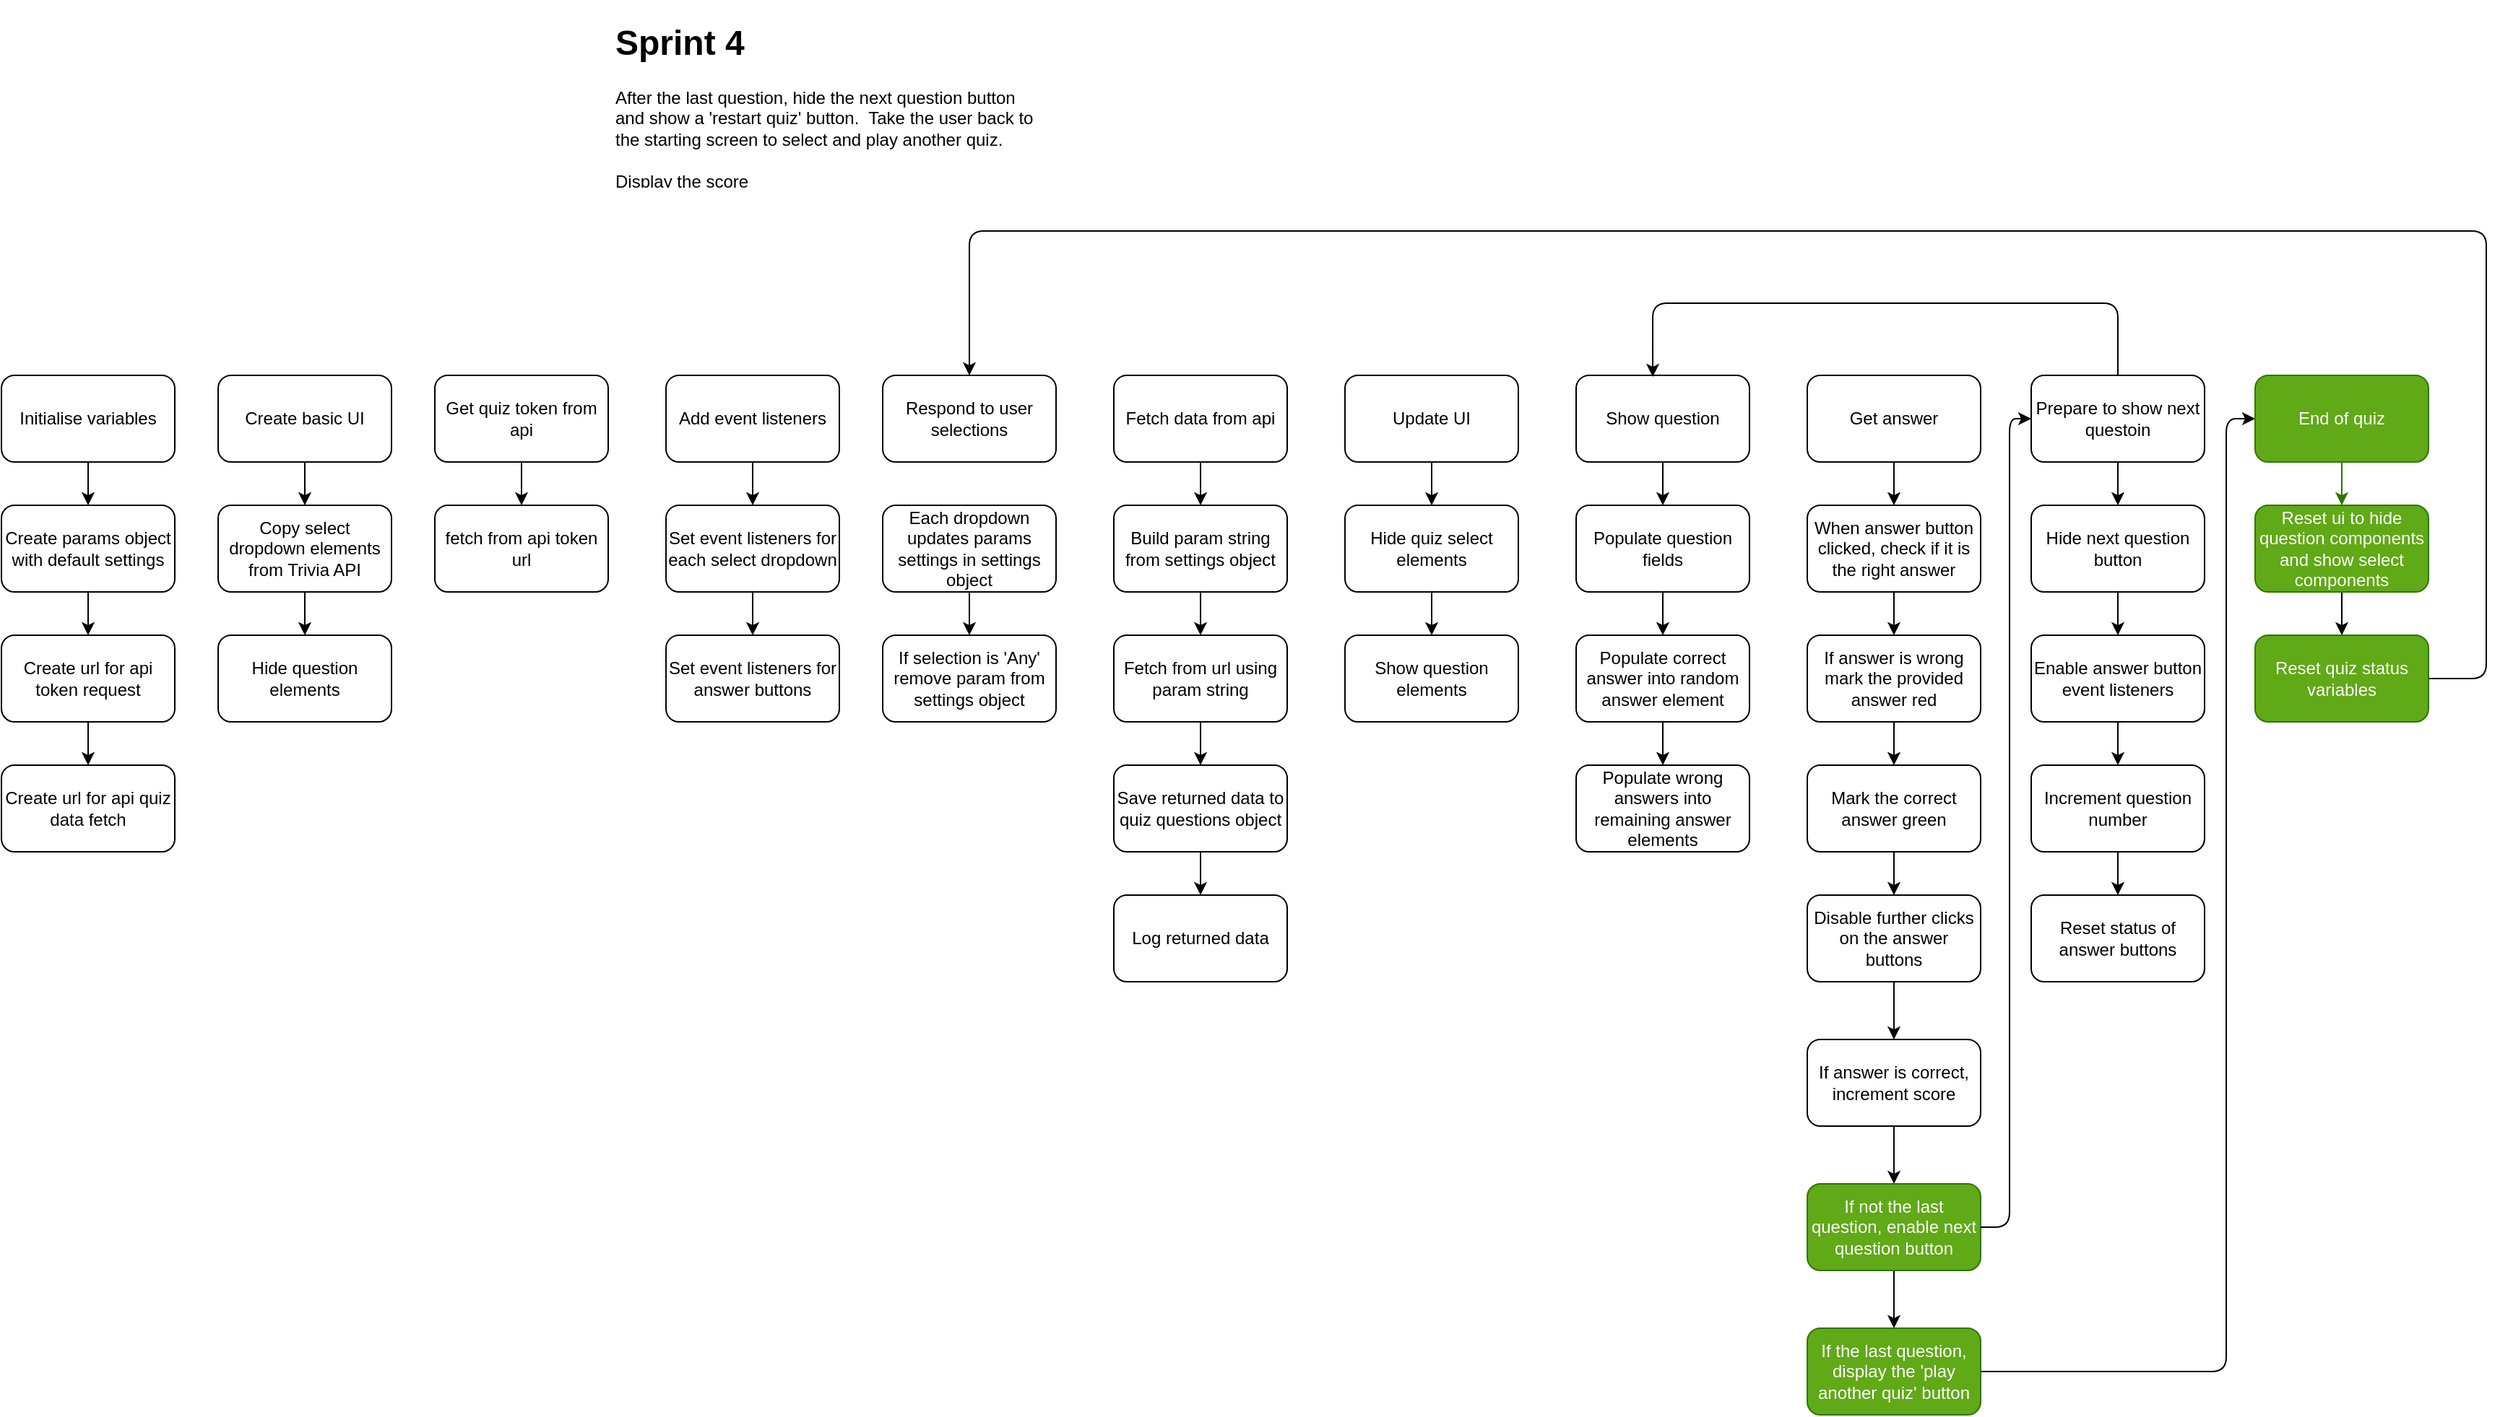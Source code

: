 <mxfile>
    <diagram id="zKdWE8C0U9IFMimuBULy" name="Page-1">
        <mxGraphModel dx="1859" dy="1577" grid="1" gridSize="10" guides="1" tooltips="1" connect="1" arrows="1" fold="1" page="1" pageScale="1" pageWidth="850" pageHeight="1100" math="0" shadow="0">
            <root>
                <mxCell id="0"/>
                <mxCell id="1" parent="0"/>
                <mxCell id="2" value="&lt;h1&gt;Sprint 4&lt;/h1&gt;&lt;p&gt;After the last question, hide the next question button and show a 'restart quiz' button.&amp;nbsp; Take the user back to the starting screen to select and play another quiz.&lt;br&gt;&lt;br&gt;Display the score&lt;/p&gt;" style="text;html=1;strokeColor=none;fillColor=none;spacing=5;spacingTop=-20;whiteSpace=wrap;overflow=hidden;rounded=0;" parent="1" vertex="1">
                    <mxGeometry x="290" y="-40" width="300" height="120" as="geometry"/>
                </mxCell>
                <mxCell id="16" value="" style="edgeStyle=none;html=1;" parent="1" source="3" target="6" edge="1">
                    <mxGeometry relative="1" as="geometry"/>
                </mxCell>
                <mxCell id="3" value="Initialise variables" style="rounded=1;whiteSpace=wrap;html=1;" parent="1" vertex="1">
                    <mxGeometry x="-130" y="210" width="120" height="60" as="geometry"/>
                </mxCell>
                <mxCell id="17" value="" style="edgeStyle=none;html=1;" parent="1" source="4" target="5" edge="1">
                    <mxGeometry relative="1" as="geometry"/>
                </mxCell>
                <mxCell id="4" value="Create basic UI" style="rounded=1;whiteSpace=wrap;html=1;" parent="1" vertex="1">
                    <mxGeometry x="20" y="210" width="120" height="60" as="geometry"/>
                </mxCell>
                <mxCell id="47" value="" style="edgeStyle=none;html=1;" parent="1" source="5" target="34" edge="1">
                    <mxGeometry relative="1" as="geometry"/>
                </mxCell>
                <mxCell id="5" value="Copy select dropdown elements from Trivia API" style="rounded=1;whiteSpace=wrap;html=1;" parent="1" vertex="1">
                    <mxGeometry x="20" y="300" width="120" height="60" as="geometry"/>
                </mxCell>
                <mxCell id="28" value="" style="edgeStyle=none;html=1;" parent="1" source="6" target="27" edge="1">
                    <mxGeometry relative="1" as="geometry"/>
                </mxCell>
                <mxCell id="6" value="Create params object with default settings" style="rounded=1;whiteSpace=wrap;html=1;" parent="1" vertex="1">
                    <mxGeometry x="-130" y="300" width="120" height="60" as="geometry"/>
                </mxCell>
                <mxCell id="7" value="Respond to user selections" style="rounded=1;whiteSpace=wrap;html=1;" parent="1" vertex="1">
                    <mxGeometry x="480" y="210" width="120" height="60" as="geometry"/>
                </mxCell>
                <mxCell id="20" value="" style="edgeStyle=none;html=1;" parent="1" source="8" target="9" edge="1">
                    <mxGeometry relative="1" as="geometry"/>
                </mxCell>
                <mxCell id="8" value="Each dropdown updates params settings in settings object" style="rounded=1;whiteSpace=wrap;html=1;" parent="1" vertex="1">
                    <mxGeometry x="480" y="300" width="120" height="60" as="geometry"/>
                </mxCell>
                <mxCell id="9" value="If selection is 'Any' remove param from settings object" style="rounded=1;whiteSpace=wrap;html=1;" parent="1" vertex="1">
                    <mxGeometry x="480" y="390" width="120" height="60" as="geometry"/>
                </mxCell>
                <mxCell id="48" value="" style="edgeStyle=none;html=1;" parent="1" source="10" target="42" edge="1">
                    <mxGeometry relative="1" as="geometry"/>
                </mxCell>
                <mxCell id="10" value="Set event listeners for each select dropdown" style="rounded=1;whiteSpace=wrap;html=1;" parent="1" vertex="1">
                    <mxGeometry x="330" y="300" width="120" height="60" as="geometry"/>
                </mxCell>
                <mxCell id="21" value="" style="edgeStyle=none;html=1;" parent="1" source="11" target="12" edge="1">
                    <mxGeometry relative="1" as="geometry"/>
                </mxCell>
                <mxCell id="11" value="Fetch data from api" style="rounded=1;whiteSpace=wrap;html=1;" parent="1" vertex="1">
                    <mxGeometry x="640" y="210" width="120" height="60" as="geometry"/>
                </mxCell>
                <mxCell id="22" value="" style="edgeStyle=none;html=1;" parent="1" source="12" target="13" edge="1">
                    <mxGeometry relative="1" as="geometry"/>
                </mxCell>
                <mxCell id="12" value="Build param string from settings object" style="rounded=1;whiteSpace=wrap;html=1;" parent="1" vertex="1">
                    <mxGeometry x="640" y="300" width="120" height="60" as="geometry"/>
                </mxCell>
                <mxCell id="23" value="" style="edgeStyle=none;html=1;" parent="1" source="13" target="15" edge="1">
                    <mxGeometry relative="1" as="geometry"/>
                </mxCell>
                <mxCell id="13" value="Fetch from url using param string" style="rounded=1;whiteSpace=wrap;html=1;" parent="1" vertex="1">
                    <mxGeometry x="640" y="390" width="120" height="60" as="geometry"/>
                </mxCell>
                <mxCell id="14" value="Log returned data" style="rounded=1;whiteSpace=wrap;html=1;" parent="1" vertex="1">
                    <mxGeometry x="640" y="570" width="120" height="60" as="geometry"/>
                </mxCell>
                <mxCell id="24" value="" style="edgeStyle=none;html=1;" parent="1" source="15" target="14" edge="1">
                    <mxGeometry relative="1" as="geometry"/>
                </mxCell>
                <mxCell id="15" value="Save returned data to quiz questions object" style="rounded=1;whiteSpace=wrap;html=1;" parent="1" vertex="1">
                    <mxGeometry x="640" y="480" width="120" height="60" as="geometry"/>
                </mxCell>
                <mxCell id="29" value="" style="edgeStyle=none;html=1;" parent="1" source="25" target="26" edge="1">
                    <mxGeometry relative="1" as="geometry"/>
                </mxCell>
                <mxCell id="25" value="Get quiz token from api" style="rounded=1;whiteSpace=wrap;html=1;" parent="1" vertex="1">
                    <mxGeometry x="170" y="210" width="120" height="60" as="geometry"/>
                </mxCell>
                <mxCell id="26" value="fetch from api token url" style="rounded=1;whiteSpace=wrap;html=1;" parent="1" vertex="1">
                    <mxGeometry x="170" y="300" width="120" height="60" as="geometry"/>
                </mxCell>
                <mxCell id="32" value="" style="edgeStyle=none;html=1;" parent="1" source="27" target="31" edge="1">
                    <mxGeometry relative="1" as="geometry"/>
                </mxCell>
                <mxCell id="27" value="Create url for api token request" style="rounded=1;whiteSpace=wrap;html=1;" parent="1" vertex="1">
                    <mxGeometry x="-130" y="390" width="120" height="60" as="geometry"/>
                </mxCell>
                <mxCell id="31" value="Create url for api quiz data fetch" style="rounded=1;whiteSpace=wrap;html=1;" parent="1" vertex="1">
                    <mxGeometry x="-130" y="480" width="120" height="60" as="geometry"/>
                </mxCell>
                <mxCell id="50" value="" style="edgeStyle=none;html=1;" parent="1" source="33" target="35" edge="1">
                    <mxGeometry relative="1" as="geometry"/>
                </mxCell>
                <mxCell id="33" value="Update UI" style="rounded=1;whiteSpace=wrap;html=1;" parent="1" vertex="1">
                    <mxGeometry x="800" y="210" width="120" height="60" as="geometry"/>
                </mxCell>
                <mxCell id="34" value="Hide question elements" style="rounded=1;whiteSpace=wrap;html=1;" parent="1" vertex="1">
                    <mxGeometry x="20" y="390" width="120" height="60" as="geometry"/>
                </mxCell>
                <mxCell id="51" value="" style="edgeStyle=none;html=1;" parent="1" source="35" target="36" edge="1">
                    <mxGeometry relative="1" as="geometry"/>
                </mxCell>
                <mxCell id="35" value="Hide quiz select elements" style="rounded=1;whiteSpace=wrap;html=1;" parent="1" vertex="1">
                    <mxGeometry x="800" y="300" width="120" height="60" as="geometry"/>
                </mxCell>
                <mxCell id="36" value="Show question elements" style="rounded=1;whiteSpace=wrap;html=1;" parent="1" vertex="1">
                    <mxGeometry x="800" y="390" width="120" height="60" as="geometry"/>
                </mxCell>
                <mxCell id="52" value="" style="edgeStyle=none;html=1;" parent="1" source="37" target="38" edge="1">
                    <mxGeometry relative="1" as="geometry"/>
                </mxCell>
                <mxCell id="37" value="Show question" style="rounded=1;whiteSpace=wrap;html=1;" parent="1" vertex="1">
                    <mxGeometry x="960" y="210" width="120" height="60" as="geometry"/>
                </mxCell>
                <mxCell id="53" value="" style="edgeStyle=none;html=1;" parent="1" source="38" target="39" edge="1">
                    <mxGeometry relative="1" as="geometry"/>
                </mxCell>
                <mxCell id="38" value="Populate question fields" style="rounded=1;whiteSpace=wrap;html=1;" parent="1" vertex="1">
                    <mxGeometry x="960" y="300" width="120" height="60" as="geometry"/>
                </mxCell>
                <mxCell id="54" value="" style="edgeStyle=none;html=1;" parent="1" source="39" target="40" edge="1">
                    <mxGeometry relative="1" as="geometry"/>
                </mxCell>
                <mxCell id="39" value="Populate correct answer into random answer element" style="rounded=1;whiteSpace=wrap;html=1;" parent="1" vertex="1">
                    <mxGeometry x="960" y="390" width="120" height="60" as="geometry"/>
                </mxCell>
                <mxCell id="40" value="Populate wrong answers into remaining answer elements" style="rounded=1;whiteSpace=wrap;html=1;" parent="1" vertex="1">
                    <mxGeometry x="960" y="480" width="120" height="60" as="geometry"/>
                </mxCell>
                <mxCell id="49" value="" style="edgeStyle=none;html=1;" parent="1" source="41" target="10" edge="1">
                    <mxGeometry relative="1" as="geometry"/>
                </mxCell>
                <mxCell id="41" value="Add event listeners" style="rounded=1;whiteSpace=wrap;html=1;" parent="1" vertex="1">
                    <mxGeometry x="330" y="210" width="120" height="60" as="geometry"/>
                </mxCell>
                <mxCell id="42" value="Set event listeners for answer buttons" style="rounded=1;whiteSpace=wrap;html=1;" parent="1" vertex="1">
                    <mxGeometry x="330" y="390" width="120" height="60" as="geometry"/>
                </mxCell>
                <mxCell id="55" value="" style="edgeStyle=none;html=1;" parent="1" source="43" target="44" edge="1">
                    <mxGeometry relative="1" as="geometry"/>
                </mxCell>
                <mxCell id="43" value="Get answer" style="rounded=1;whiteSpace=wrap;html=1;" parent="1" vertex="1">
                    <mxGeometry x="1120" y="210" width="120" height="60" as="geometry"/>
                </mxCell>
                <mxCell id="56" value="" style="edgeStyle=none;html=1;" parent="1" source="44" target="45" edge="1">
                    <mxGeometry relative="1" as="geometry"/>
                </mxCell>
                <mxCell id="44" value="When answer button clicked, check if it is the right answer" style="rounded=1;whiteSpace=wrap;html=1;" parent="1" vertex="1">
                    <mxGeometry x="1120" y="300" width="120" height="60" as="geometry"/>
                </mxCell>
                <mxCell id="57" value="" style="edgeStyle=none;html=1;" parent="1" source="45" target="46" edge="1">
                    <mxGeometry relative="1" as="geometry"/>
                </mxCell>
                <mxCell id="45" value="If answer is wrong mark the provided answer red" style="rounded=1;whiteSpace=wrap;html=1;" parent="1" vertex="1">
                    <mxGeometry x="1120" y="390" width="120" height="60" as="geometry"/>
                </mxCell>
                <mxCell id="59" value="" style="edgeStyle=none;html=1;" parent="1" source="46" target="58" edge="1">
                    <mxGeometry relative="1" as="geometry"/>
                </mxCell>
                <mxCell id="46" value="Mark the correct answer green" style="rounded=1;whiteSpace=wrap;html=1;" parent="1" vertex="1">
                    <mxGeometry x="1120" y="480" width="120" height="60" as="geometry"/>
                </mxCell>
                <mxCell id="72" value="" style="edgeStyle=none;html=1;" parent="1" source="58" target="60" edge="1">
                    <mxGeometry relative="1" as="geometry"/>
                </mxCell>
                <mxCell id="58" value="Disable further clicks on the answer buttons" style="rounded=1;whiteSpace=wrap;html=1;" parent="1" vertex="1">
                    <mxGeometry x="1120" y="570" width="120" height="60" as="geometry"/>
                </mxCell>
                <mxCell id="73" value="" style="edgeStyle=none;html=1;" parent="1" source="60" target="61" edge="1">
                    <mxGeometry relative="1" as="geometry"/>
                </mxCell>
                <mxCell id="60" value="If answer is correct, increment score" style="rounded=1;whiteSpace=wrap;html=1;" parent="1" vertex="1">
                    <mxGeometry x="1120" y="670" width="120" height="60" as="geometry"/>
                </mxCell>
                <mxCell id="76" value="" style="edgeStyle=none;html=1;" edge="1" parent="1" source="61" target="74">
                    <mxGeometry relative="1" as="geometry"/>
                </mxCell>
                <mxCell id="61" value="If not the last question, enable next question button" style="rounded=1;whiteSpace=wrap;html=1;fillColor=#60a917;fontColor=#ffffff;strokeColor=#2D7600;" parent="1" vertex="1">
                    <mxGeometry x="1120" y="770" width="120" height="60" as="geometry"/>
                </mxCell>
                <mxCell id="68" value="" style="edgeStyle=none;html=1;" parent="1" source="62" target="63" edge="1">
                    <mxGeometry relative="1" as="geometry"/>
                </mxCell>
                <mxCell id="62" value="Prepare to show next questoin" style="rounded=1;whiteSpace=wrap;html=1;" parent="1" vertex="1">
                    <mxGeometry x="1275" y="210" width="120" height="60" as="geometry"/>
                </mxCell>
                <mxCell id="69" value="" style="edgeStyle=none;html=1;" parent="1" source="63" target="64" edge="1">
                    <mxGeometry relative="1" as="geometry"/>
                </mxCell>
                <mxCell id="63" value="Hide next question button" style="rounded=1;whiteSpace=wrap;html=1;" parent="1" vertex="1">
                    <mxGeometry x="1275" y="300" width="120" height="60" as="geometry"/>
                </mxCell>
                <mxCell id="70" value="" style="edgeStyle=none;html=1;" parent="1" source="64" target="65" edge="1">
                    <mxGeometry relative="1" as="geometry"/>
                </mxCell>
                <mxCell id="64" value="Enable answer button event listeners" style="rounded=1;whiteSpace=wrap;html=1;" parent="1" vertex="1">
                    <mxGeometry x="1275" y="390" width="120" height="60" as="geometry"/>
                </mxCell>
                <mxCell id="71" value="" style="edgeStyle=none;html=1;" parent="1" source="65" target="66" edge="1">
                    <mxGeometry relative="1" as="geometry"/>
                </mxCell>
                <mxCell id="65" value="Increment question number" style="rounded=1;whiteSpace=wrap;html=1;" parent="1" vertex="1">
                    <mxGeometry x="1275" y="480" width="120" height="60" as="geometry"/>
                </mxCell>
                <mxCell id="66" value="Reset status of answer buttons" style="rounded=1;whiteSpace=wrap;html=1;" parent="1" vertex="1">
                    <mxGeometry x="1275" y="570" width="120" height="60" as="geometry"/>
                </mxCell>
                <mxCell id="67" value="" style="endArrow=classic;html=1;entryX=0.442;entryY=0.017;entryDx=0;entryDy=0;exitX=0.5;exitY=0;exitDx=0;exitDy=0;entryPerimeter=0;" parent="1" source="62" target="37" edge="1">
                    <mxGeometry width="50" height="50" relative="1" as="geometry">
                        <mxPoint x="1190" y="250" as="sourcePoint"/>
                        <mxPoint x="1140" y="300" as="targetPoint"/>
                        <Array as="points">
                            <mxPoint x="1335" y="160"/>
                            <mxPoint x="1013" y="160"/>
                        </Array>
                    </mxGeometry>
                </mxCell>
                <mxCell id="80" style="edgeStyle=none;html=1;entryX=0;entryY=0.5;entryDx=0;entryDy=0;" edge="1" parent="1" source="74" target="77">
                    <mxGeometry relative="1" as="geometry">
                        <Array as="points">
                            <mxPoint x="1410" y="900"/>
                            <mxPoint x="1410" y="240"/>
                        </Array>
                    </mxGeometry>
                </mxCell>
                <mxCell id="74" value="If the last question, display the 'play another quiz' button" style="rounded=1;whiteSpace=wrap;html=1;fillColor=#60a917;fontColor=#ffffff;strokeColor=#2D7600;" vertex="1" parent="1">
                    <mxGeometry x="1120" y="870" width="120" height="60" as="geometry"/>
                </mxCell>
                <mxCell id="75" value="" style="endArrow=classic;html=1;exitX=1;exitY=0.5;exitDx=0;exitDy=0;entryX=0;entryY=0.5;entryDx=0;entryDy=0;" edge="1" parent="1" source="61" target="62">
                    <mxGeometry width="50" height="50" relative="1" as="geometry">
                        <mxPoint x="1200" y="650" as="sourcePoint"/>
                        <mxPoint x="1270" y="240" as="targetPoint"/>
                        <Array as="points">
                            <mxPoint x="1260" y="800"/>
                            <mxPoint x="1260" y="240"/>
                        </Array>
                    </mxGeometry>
                </mxCell>
                <mxCell id="79" value="" style="edgeStyle=none;html=1;fillColor=#60a917;strokeColor=#2D7600;" edge="1" parent="1" source="77" target="78">
                    <mxGeometry relative="1" as="geometry"/>
                </mxCell>
                <mxCell id="77" value="End of quiz" style="rounded=1;whiteSpace=wrap;html=1;fillColor=#60a917;fontColor=#ffffff;strokeColor=#2D7600;" vertex="1" parent="1">
                    <mxGeometry x="1430" y="210" width="120" height="60" as="geometry"/>
                </mxCell>
                <mxCell id="81" style="edgeStyle=none;html=1;entryX=0.5;entryY=0;entryDx=0;entryDy=0;exitX=1;exitY=0.5;exitDx=0;exitDy=0;" edge="1" parent="1" source="82" target="7">
                    <mxGeometry relative="1" as="geometry">
                        <Array as="points">
                            <mxPoint x="1590" y="420"/>
                            <mxPoint x="1590" y="110"/>
                            <mxPoint x="540" y="110"/>
                        </Array>
                    </mxGeometry>
                </mxCell>
                <mxCell id="83" value="" style="edgeStyle=none;html=1;" edge="1" parent="1" source="78" target="82">
                    <mxGeometry relative="1" as="geometry"/>
                </mxCell>
                <mxCell id="78" value="Reset ui to hide question components and show select components" style="rounded=1;whiteSpace=wrap;html=1;fillColor=#60a917;fontColor=#ffffff;strokeColor=#2D7600;" vertex="1" parent="1">
                    <mxGeometry x="1430" y="300" width="120" height="60" as="geometry"/>
                </mxCell>
                <mxCell id="82" value="Reset quiz status variables" style="rounded=1;whiteSpace=wrap;html=1;fillColor=#60a917;fontColor=#ffffff;strokeColor=#2D7600;" vertex="1" parent="1">
                    <mxGeometry x="1430" y="390" width="120" height="60" as="geometry"/>
                </mxCell>
            </root>
        </mxGraphModel>
    </diagram>
</mxfile>